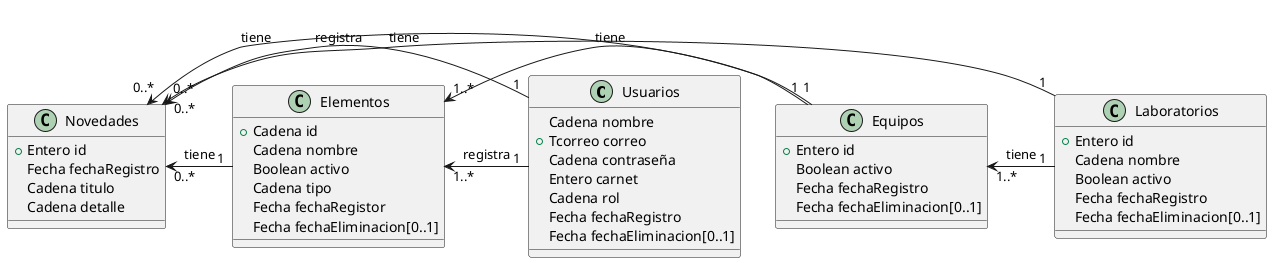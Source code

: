 @startuml
class Usuarios{
	Cadena nombre
	+ Tcorreo correo
	Cadena contraseña
	Entero carnet
	Cadena rol
	Fecha fechaRegistro
	Fecha fechaEliminacion[0..1]
}

class Laboratorios{
	+ Entero id
	Cadena nombre
	Boolean activo
	Fecha fechaRegistro
	Fecha fechaEliminacion[0..1]
}

class Equipos{
	+ Entero id
	Boolean activo
	Fecha fechaRegistro
	Fecha fechaEliminacion[0..1]
}


class Elementos{
	+ Cadena id
	Cadena nombre
	Boolean activo
	Cadena tipo
	Fecha fechaRegistor
	Fecha fechaEliminacion[0..1]
}

class Novedades{
    + Entero id
    Fecha fechaRegistro
    Cadena titulo
    Cadena detalle
}


Elementos "1..*" <- "1" Equipos : tiene
Equipos "1..*" <- "1" Laboratorios : tiene
Elementos "1..*" <- "1" Usuarios : registra
Novedades "0..*" <- "1" Usuarios : registra
Novedades "0..*" <- "1" Elementos : tiene
Novedades "0..*" <- "1" Equipos : tiene
Novedades "0..*" <- "1" Laboratorios : tiene
@enduml
